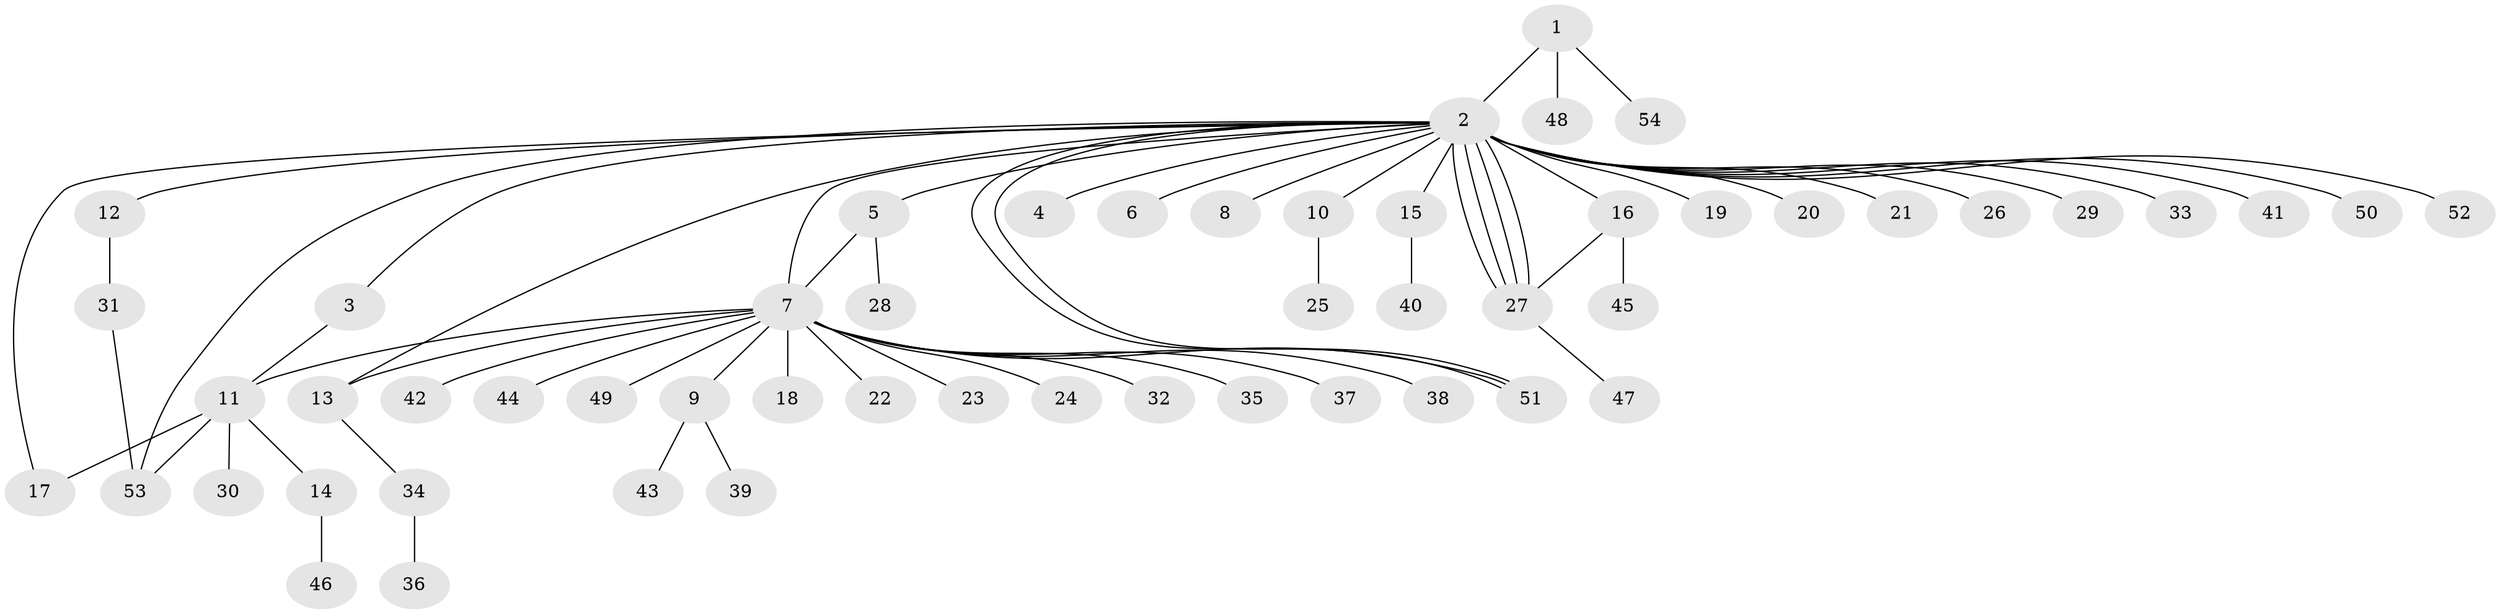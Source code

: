 // coarse degree distribution, {15: 0.037037037037037035, 1: 0.9259259259259259, 12: 0.037037037037037035}
// Generated by graph-tools (version 1.1) at 2025/51/03/04/25 21:51:12]
// undirected, 54 vertices, 65 edges
graph export_dot {
graph [start="1"]
  node [color=gray90,style=filled];
  1;
  2;
  3;
  4;
  5;
  6;
  7;
  8;
  9;
  10;
  11;
  12;
  13;
  14;
  15;
  16;
  17;
  18;
  19;
  20;
  21;
  22;
  23;
  24;
  25;
  26;
  27;
  28;
  29;
  30;
  31;
  32;
  33;
  34;
  35;
  36;
  37;
  38;
  39;
  40;
  41;
  42;
  43;
  44;
  45;
  46;
  47;
  48;
  49;
  50;
  51;
  52;
  53;
  54;
  1 -- 2;
  1 -- 48;
  1 -- 54;
  2 -- 3;
  2 -- 4;
  2 -- 5;
  2 -- 6;
  2 -- 7;
  2 -- 8;
  2 -- 10;
  2 -- 12;
  2 -- 13;
  2 -- 15;
  2 -- 16;
  2 -- 17;
  2 -- 19;
  2 -- 20;
  2 -- 21;
  2 -- 26;
  2 -- 27;
  2 -- 27;
  2 -- 27;
  2 -- 27;
  2 -- 29;
  2 -- 33;
  2 -- 41;
  2 -- 50;
  2 -- 51;
  2 -- 51;
  2 -- 52;
  2 -- 53;
  3 -- 11;
  5 -- 7;
  5 -- 28;
  7 -- 9;
  7 -- 11;
  7 -- 13;
  7 -- 18;
  7 -- 22;
  7 -- 23;
  7 -- 24;
  7 -- 32;
  7 -- 35;
  7 -- 37;
  7 -- 38;
  7 -- 42;
  7 -- 44;
  7 -- 49;
  7 -- 51;
  9 -- 39;
  9 -- 43;
  10 -- 25;
  11 -- 14;
  11 -- 17;
  11 -- 30;
  11 -- 53;
  12 -- 31;
  13 -- 34;
  14 -- 46;
  15 -- 40;
  16 -- 27;
  16 -- 45;
  27 -- 47;
  31 -- 53;
  34 -- 36;
}
